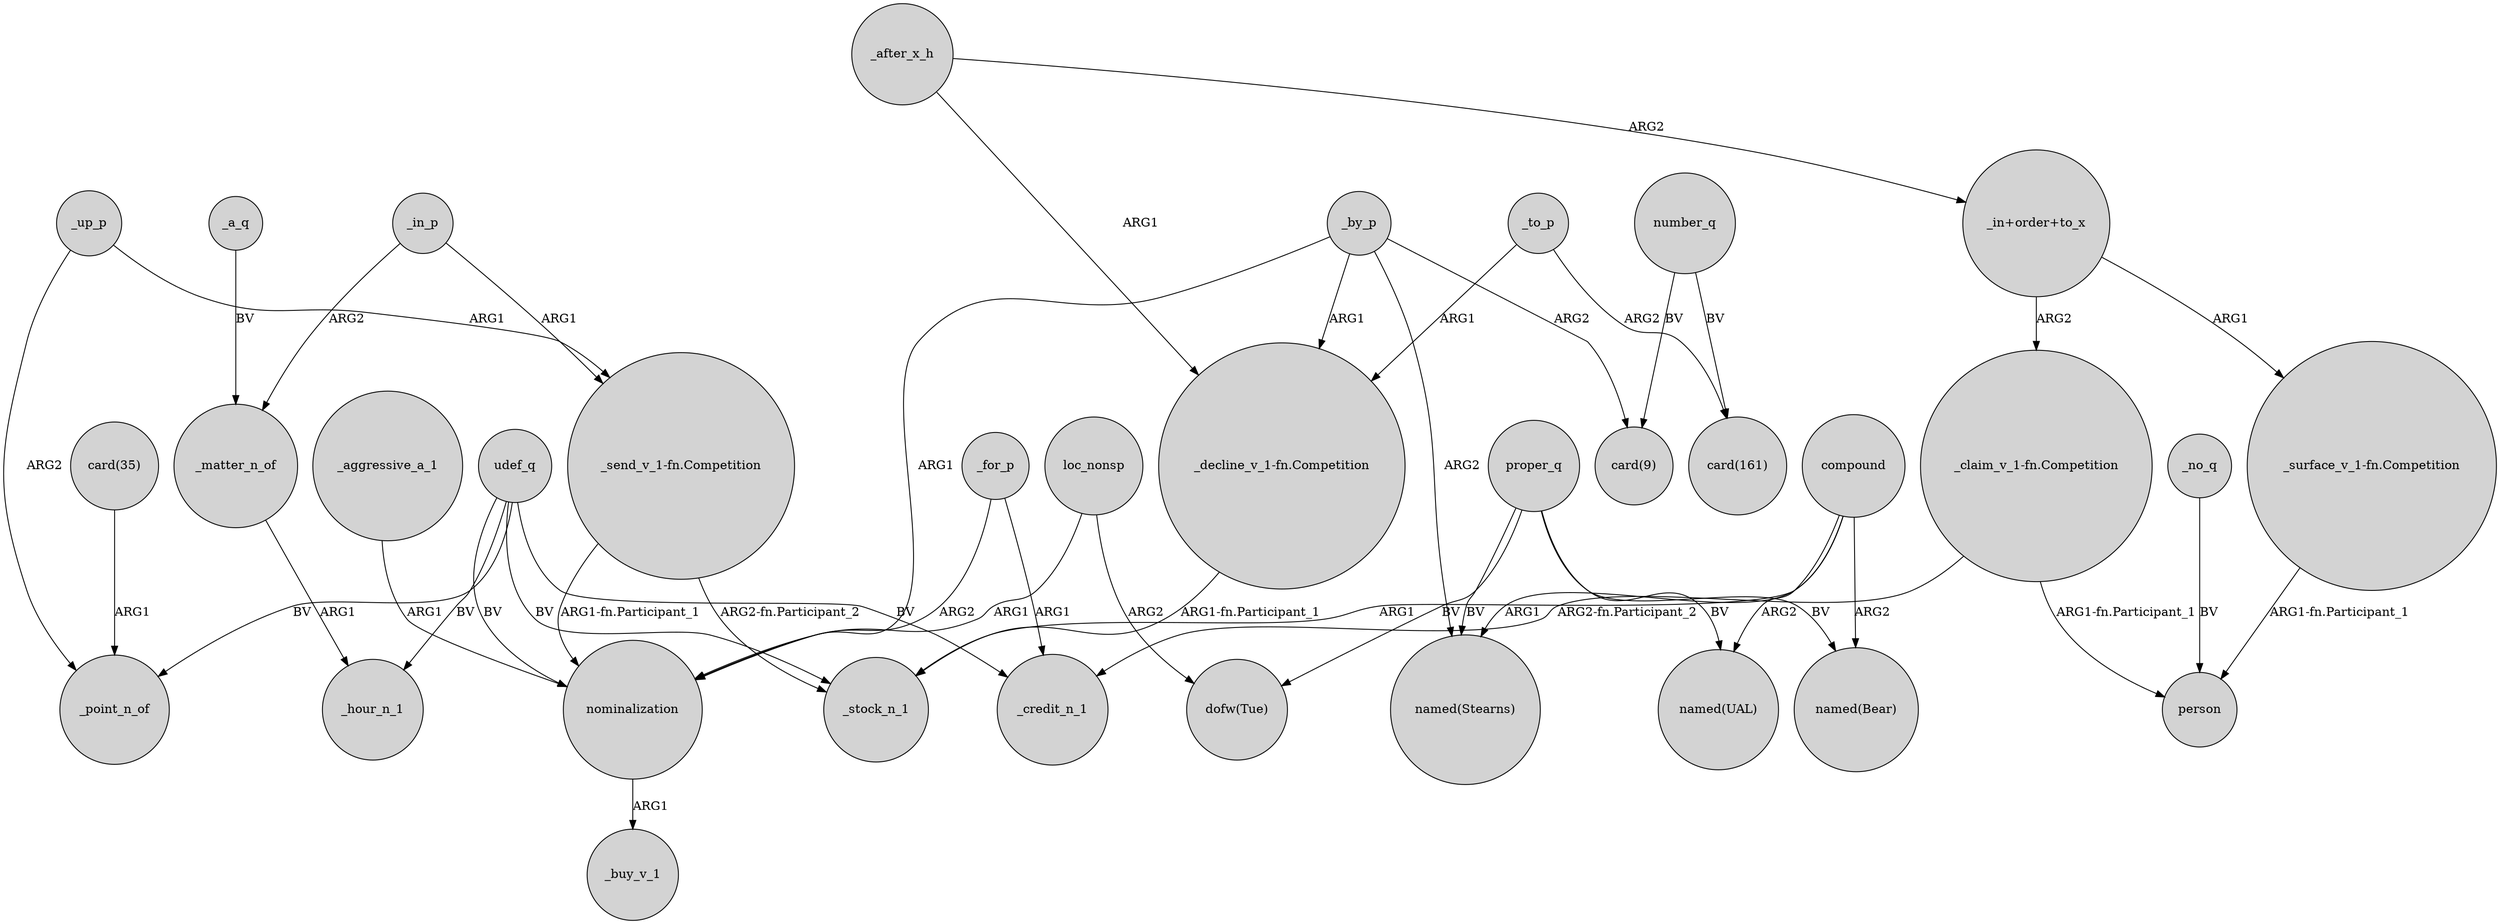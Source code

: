 digraph {
	node [shape=circle style=filled]
	nominalization -> _buy_v_1 [label=ARG1]
	"_surface_v_1-fn.Competition" -> person [label="ARG1-fn.Participant_1"]
	compound -> "named(Stearns)" [label=ARG1]
	proper_q -> "named(Stearns)" [label=BV]
	_by_p -> "_decline_v_1-fn.Competition" [label=ARG1]
	_in_p -> _matter_n_of [label=ARG2]
	_a_q -> _matter_n_of [label=BV]
	"card(35)" -> _point_n_of [label=ARG1]
	udef_q -> nominalization [label=BV]
	_to_p -> "_decline_v_1-fn.Competition" [label=ARG1]
	_after_x_h -> "_in+order+to_x" [label=ARG2]
	_up_p -> _point_n_of [label=ARG2]
	loc_nonsp -> nominalization [label=ARG1]
	_after_x_h -> "_decline_v_1-fn.Competition" [label=ARG1]
	compound -> _stock_n_1 [label=ARG1]
	"_claim_v_1-fn.Competition" -> _credit_n_1 [label="ARG2-fn.Participant_2"]
	proper_q -> "named(UAL)" [label=BV]
	number_q -> "card(9)" [label=BV]
	compound -> "named(Bear)" [label=ARG2]
	udef_q -> _stock_n_1 [label=BV]
	"_in+order+to_x" -> "_claim_v_1-fn.Competition" [label=ARG2]
	_in_p -> "_send_v_1-fn.Competition" [label=ARG1]
	_aggressive_a_1 -> nominalization [label=ARG1]
	_no_q -> person [label=BV]
	proper_q -> "named(Bear)" [label=BV]
	_matter_n_of -> _hour_n_1 [label=ARG1]
	"_claim_v_1-fn.Competition" -> person [label="ARG1-fn.Participant_1"]
	_by_p -> nominalization [label=ARG1]
	_by_p -> "card(9)" [label=ARG2]
	"_send_v_1-fn.Competition" -> _stock_n_1 [label="ARG2-fn.Participant_2"]
	_for_p -> nominalization [label=ARG2]
	_to_p -> "card(161)" [label=ARG2]
	udef_q -> _credit_n_1 [label=BV]
	udef_q -> _hour_n_1 [label=BV]
	proper_q -> "dofw(Tue)" [label=BV]
	compound -> "named(UAL)" [label=ARG2]
	_up_p -> "_send_v_1-fn.Competition" [label=ARG1]
	"_decline_v_1-fn.Competition" -> _stock_n_1 [label="ARG1-fn.Participant_1"]
	loc_nonsp -> "dofw(Tue)" [label=ARG2]
	udef_q -> _point_n_of [label=BV]
	"_in+order+to_x" -> "_surface_v_1-fn.Competition" [label=ARG1]
	_by_p -> "named(Stearns)" [label=ARG2]
	"_send_v_1-fn.Competition" -> nominalization [label="ARG1-fn.Participant_1"]
	_for_p -> _credit_n_1 [label=ARG1]
	number_q -> "card(161)" [label=BV]
}
